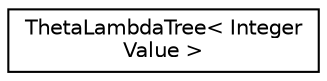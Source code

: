 digraph "Graphical Class Hierarchy"
{
 // LATEX_PDF_SIZE
  edge [fontname="Helvetica",fontsize="10",labelfontname="Helvetica",labelfontsize="10"];
  node [fontname="Helvetica",fontsize="10",shape=record];
  rankdir="LR";
  Node0 [label="ThetaLambdaTree\< Integer\lValue \>",height=0.2,width=0.4,color="black", fillcolor="white", style="filled",URL="$classoperations__research_1_1sat_1_1_theta_lambda_tree.html",tooltip=" "];
}
